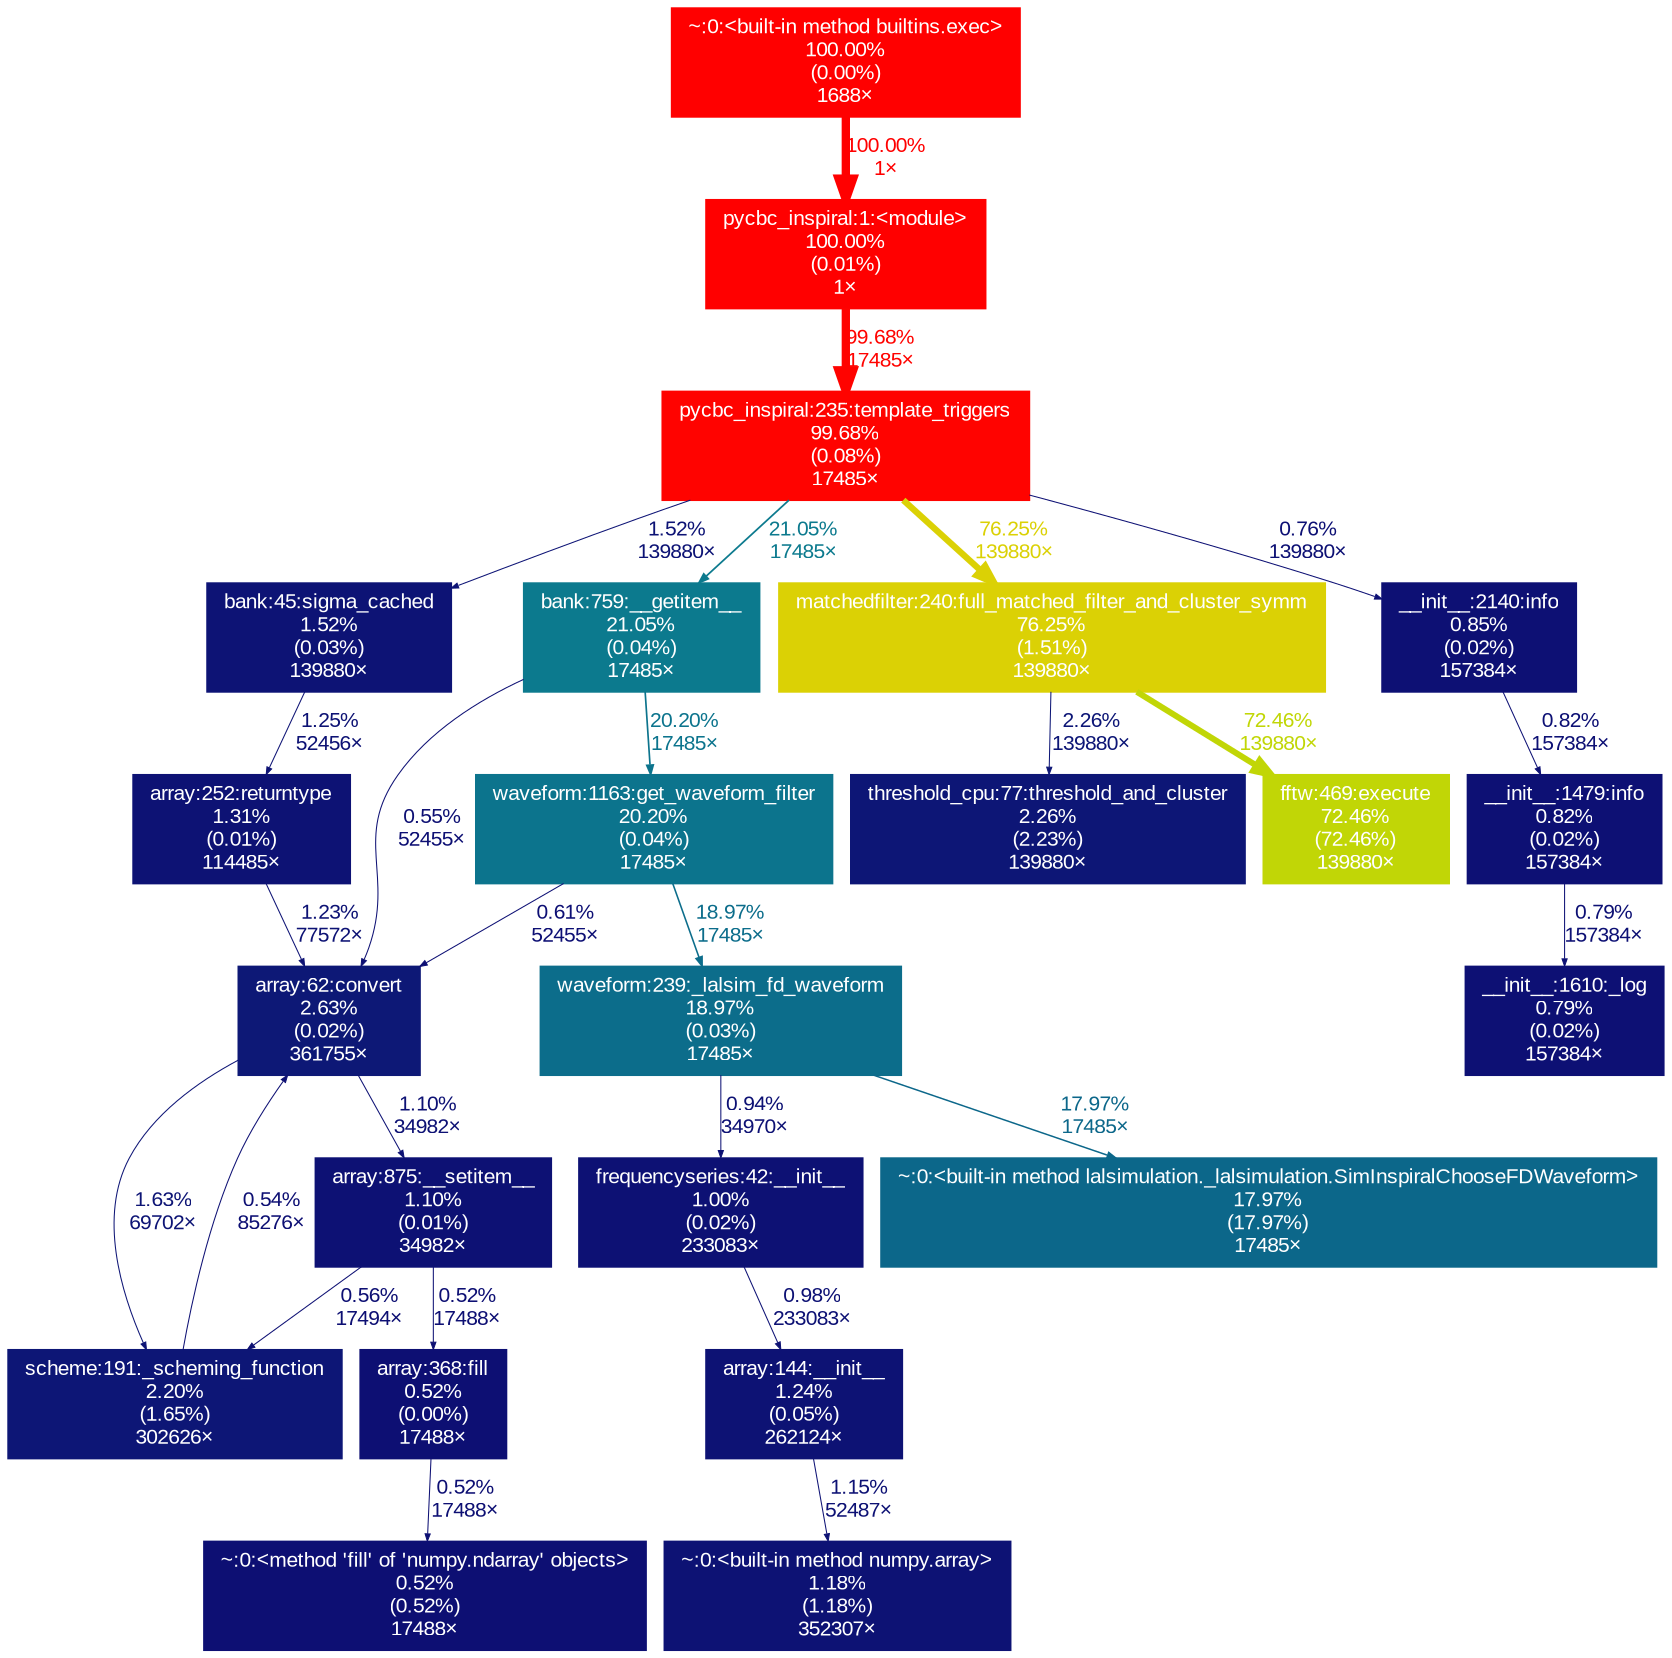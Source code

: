 digraph {
	graph [fontname=Arial, nodesep=0.125, ranksep=0.25];
	node [fontcolor=white, fontname=Arial, height=0, shape=box, style=filled, width=0];
	edge [fontname=Arial];
	372 [color="#ff0000", fontcolor="#ffffff", fontsize="10.00", label="pycbc_inspiral:1:<module>\n100.00%\n(0.01%)\n1×", tooltip="/work/pi_ccapano_umassd_edu/nperla_umassd_edu/envs/pycbc/bin/pycbc_inspiral"];
	372 -> 2564 [arrowsize="1.00", color="#ff0300", fontcolor="#ff0300", fontsize="10.00", label="99.68%\n17485×", labeldistance="3.99", penwidth="3.99"];
	1461 [color="#0d1274", fontcolor="#ffffff", fontsize="10.00", label="~:0:<built-in method numpy.array>\n1.18%\n(1.18%)\n352307×", tooltip="~"];
	1471 [color="#ff0000", fontcolor="#ffffff", fontsize="10.00", label="~:0:<built-in method builtins.exec>\n100.00%\n(0.00%)\n1688×", tooltip="~"];
	1471 -> 372 [arrowsize="1.00", color="#ff0000", fontcolor="#ff0000", fontsize="10.00", label="100.00%\n1×", labeldistance="4.00", penwidth="4.00"];
	1893 [color="#0d1676", fontcolor="#ffffff", fontsize="10.00", label="scheme:191:_scheming_function\n2.20%\n(1.65%)\n302626×", tooltip="/work/pi_ccapano_umassd_edu/nperla_umassd_edu/envs/pycbc/lib/python3.11/site-packages/pycbc/scheme.py"];
	1893 -> 3610 [arrowsize="0.35", color="#0d0f73", fontcolor="#0d0f73", fontsize="10.00", label="0.54%\n85276×", labeldistance="0.50", penwidth="0.50"];
	2155 [color="#0d1274", fontcolor="#ffffff", fontsize="10.00", label="array:144:__init__\n1.24%\n(0.05%)\n262124×", tooltip="/work/pi_ccapano_umassd_edu/nperla_umassd_edu/envs/pycbc/lib/python3.11/site-packages/pycbc/types/array.py"];
	2155 -> 1461 [arrowsize="0.35", color="#0d1174", fontcolor="#0d1174", fontsize="10.00", label="1.15%\n52487×", labeldistance="0.50", penwidth="0.50"];
	2180 [color="#0d1375", fontcolor="#ffffff", fontsize="10.00", label="bank:45:sigma_cached\n1.52%\n(0.03%)\n139880×", tooltip="/work/pi_ccapano_umassd_edu/nperla_umassd_edu/envs/pycbc/lib/python3.11/site-packages/pycbc/waveform/bank.py"];
	2180 -> 7522 [arrowsize="0.35", color="#0d1274", fontcolor="#0d1274", fontsize="10.00", label="1.25%\n52456×", labeldistance="0.50", penwidth="0.50"];
	2181 [color="#0c7a8e", fontcolor="#ffffff", fontsize="10.00", label="bank:759:__getitem__\n21.05%\n(0.04%)\n17485×", tooltip="/work/pi_ccapano_umassd_edu/nperla_umassd_edu/envs/pycbc/lib/python3.11/site-packages/pycbc/waveform/bank.py"];
	2181 -> 2606 [arrowsize="0.45", color="#0c748d", fontcolor="#0c748d", fontsize="10.00", label="20.20%\n17485×", labeldistance="0.81", penwidth="0.81"];
	2181 -> 3610 [arrowsize="0.35", color="#0d0f73", fontcolor="#0d0f73", fontsize="10.00", label="0.55%\n52455×", labeldistance="0.50", penwidth="0.50"];
	2258 [color="#0d1174", fontcolor="#ffffff", fontsize="10.00", label="array:875:__setitem__\n1.10%\n(0.01%)\n34982×", tooltip="/work/pi_ccapano_umassd_edu/nperla_umassd_edu/envs/pycbc/lib/python3.11/site-packages/pycbc/types/array.py"];
	2258 -> 1893 [arrowsize="0.35", color="#0d0f73", fontcolor="#0d0f73", fontsize="10.00", label="0.56%\n17494×", labeldistance="0.50", penwidth="0.50"];
	2258 -> 7581 [arrowsize="0.35", color="#0d0f73", fontcolor="#0d0f73", fontsize="10.00", label="0.52%\n17488×", labeldistance="0.50", penwidth="0.50"];
	2271 [color="#0d1174", fontcolor="#ffffff", fontsize="10.00", label="frequencyseries:42:__init__\n1.00%\n(0.02%)\n233083×", tooltip="/work/pi_ccapano_umassd_edu/nperla_umassd_edu/envs/pycbc/lib/python3.11/site-packages/pycbc/types/frequencyseries.py"];
	2271 -> 2155 [arrowsize="0.35", color="#0d1174", fontcolor="#0d1174", fontsize="10.00", label="0.98%\n233083×", labeldistance="0.50", penwidth="0.50"];
	2564 [color="#ff0300", fontcolor="#ffffff", fontsize="10.00", label="pycbc_inspiral:235:template_triggers\n99.68%\n(0.08%)\n17485×", tooltip="/work/pi_ccapano_umassd_edu/nperla_umassd_edu/envs/pycbc/bin/pycbc_inspiral"];
	2564 -> 2180 [arrowsize="0.35", color="#0d1375", fontcolor="#0d1375", fontsize="10.00", label="1.52%\n139880×", labeldistance="0.50", penwidth="0.50"];
	2564 -> 2181 [arrowsize="0.46", color="#0c7a8e", fontcolor="#0c7a8e", fontsize="10.00", label="21.05%\n17485×", labeldistance="0.84", penwidth="0.84"];
	2564 -> 2585 [arrowsize="0.87", color="#dbd105", fontcolor="#dbd105", fontsize="10.00", label="76.25%\n139880×", labeldistance="3.05", penwidth="3.05"];
	2564 -> 2680 [arrowsize="0.35", color="#0d1074", fontcolor="#0d1074", fontsize="10.00", label="0.76%\n139880×", labeldistance="0.50", penwidth="0.50"];
	2585 [color="#dbd105", fontcolor="#ffffff", fontsize="10.00", label="matchedfilter:240:full_matched_filter_and_cluster_symm\n76.25%\n(1.51%)\n139880×", tooltip="/work/pi_ccapano_umassd_edu/nperla_umassd_edu/envs/pycbc/lib/python3.11/site-packages/pycbc/filter/matchedfilter.py"];
	2585 -> 4014 [arrowsize="0.35", color="#0d1676", fontcolor="#0d1676", fontsize="10.00", label="2.26%\n139880×", labeldistance="0.50", penwidth="0.50"];
	2585 -> 7365 [arrowsize="0.85", color="#c1d606", fontcolor="#c1d606", fontsize="10.00", label="72.46%\n139880×", labeldistance="2.90", penwidth="2.90"];
	2606 [color="#0c748d", fontcolor="#ffffff", fontsize="10.00", label="waveform:1163:get_waveform_filter\n20.20%\n(0.04%)\n17485×", tooltip="/work/pi_ccapano_umassd_edu/nperla_umassd_edu/envs/pycbc/lib/python3.11/site-packages/pycbc/waveform/waveform.py"];
	2606 -> 3610 [arrowsize="0.35", color="#0d0f74", fontcolor="#0d0f74", fontsize="10.00", label="0.61%\n52455×", labeldistance="0.50", penwidth="0.50"];
	2606 -> 3632 [arrowsize="0.44", color="#0c6d8b", fontcolor="#0c6d8b", fontsize="10.00", label="18.97%\n17485×", labeldistance="0.76", penwidth="0.76"];
	2680 [color="#0d1074", fontcolor="#ffffff", fontsize="10.00", label="__init__:2140:info\n0.85%\n(0.02%)\n157384×", tooltip="/work/pi_ccapano_umassd_edu/nperla_umassd_edu/envs/pycbc/lib/python3.11/logging/__init__.py"];
	2680 -> 3519 [arrowsize="0.35", color="#0d1074", fontcolor="#0d1074", fontsize="10.00", label="0.82%\n157384×", labeldistance="0.50", penwidth="0.50"];
	3486 [color="#0d1074", fontcolor="#ffffff", fontsize="10.00", label="__init__:1610:_log\n0.79%\n(0.02%)\n157384×", tooltip="/work/pi_ccapano_umassd_edu/nperla_umassd_edu/envs/pycbc/lib/python3.11/logging/__init__.py"];
	3519 [color="#0d1074", fontcolor="#ffffff", fontsize="10.00", label="__init__:1479:info\n0.82%\n(0.02%)\n157384×", tooltip="/work/pi_ccapano_umassd_edu/nperla_umassd_edu/envs/pycbc/lib/python3.11/logging/__init__.py"];
	3519 -> 3486 [arrowsize="0.35", color="#0d1074", fontcolor="#0d1074", fontsize="10.00", label="0.79%\n157384×", labeldistance="0.50", penwidth="0.50"];
	3610 [color="#0d1876", fontcolor="#ffffff", fontsize="10.00", label="array:62:convert\n2.63%\n(0.02%)\n361755×", tooltip="/work/pi_ccapano_umassd_edu/nperla_umassd_edu/envs/pycbc/lib/python3.11/site-packages/pycbc/types/array.py"];
	3610 -> 1893 [arrowsize="0.35", color="#0d1475", fontcolor="#0d1475", fontsize="10.00", label="1.63%\n69702×", labeldistance="0.50", penwidth="0.50"];
	3610 -> 2258 [arrowsize="0.35", color="#0d1174", fontcolor="#0d1174", fontsize="10.00", label="1.10%\n34982×", labeldistance="0.50", penwidth="0.50"];
	3632 [color="#0c6d8b", fontcolor="#ffffff", fontsize="10.00", label="waveform:239:_lalsim_fd_waveform\n18.97%\n(0.03%)\n17485×", tooltip="/work/pi_ccapano_umassd_edu/nperla_umassd_edu/envs/pycbc/lib/python3.11/site-packages/pycbc/waveform/waveform.py"];
	3632 -> 2271 [arrowsize="0.35", color="#0d1174", fontcolor="#0d1174", fontsize="10.00", label="0.94%\n34970×", labeldistance="0.50", penwidth="0.50"];
	3632 -> 5212 [arrowsize="0.42", color="#0c678a", fontcolor="#0c678a", fontsize="10.00", label="17.97%\n17485×", labeldistance="0.72", penwidth="0.72"];
	4014 [color="#0d1676", fontcolor="#ffffff", fontsize="10.00", label="threshold_cpu:77:threshold_and_cluster\n2.26%\n(2.23%)\n139880×", tooltip="/work/pi_ccapano_umassd_edu/nperla_umassd_edu/envs/pycbc/lib/python3.11/site-packages/pycbc/events/threshold_cpu.py"];
	5212 [color="#0c678a", fontcolor="#ffffff", fontsize="10.00", label="~:0:<built-in method lalsimulation._lalsimulation.SimInspiralChooseFDWaveform>\n17.97%\n(17.97%)\n17485×", tooltip="~"];
	7365 [color="#c1d606", fontcolor="#ffffff", fontsize="10.00", label="fftw:469:execute\n72.46%\n(72.46%)\n139880×", tooltip="/work/pi_ccapano_umassd_edu/nperla_umassd_edu/envs/pycbc/lib/python3.11/site-packages/pycbc/fft/fftw.py"];
	7522 [color="#0d1274", fontcolor="#ffffff", fontsize="10.00", label="array:252:returntype\n1.31%\n(0.01%)\n114485×", tooltip="/work/pi_ccapano_umassd_edu/nperla_umassd_edu/envs/pycbc/lib/python3.11/site-packages/pycbc/types/array.py"];
	7522 -> 3610 [arrowsize="0.35", color="#0d1274", fontcolor="#0d1274", fontsize="10.00", label="1.23%\n77572×", labeldistance="0.50", penwidth="0.50"];
	7581 [color="#0d0f73", fontcolor="#ffffff", fontsize="10.00", label="array:368:fill\n0.52%\n(0.00%)\n17488×", tooltip="/work/pi_ccapano_umassd_edu/nperla_umassd_edu/envs/pycbc/lib/python3.11/site-packages/pycbc/types/array.py"];
	7581 -> 8119 [arrowsize="0.35", color="#0d0f73", fontcolor="#0d0f73", fontsize="10.00", label="0.52%\n17488×", labeldistance="0.50", penwidth="0.50"];
	8119 [color="#0d0f73", fontcolor="#ffffff", fontsize="10.00", label="~:0:<method 'fill' of 'numpy.ndarray' objects>\n0.52%\n(0.52%)\n17488×", tooltip="~"];
}

